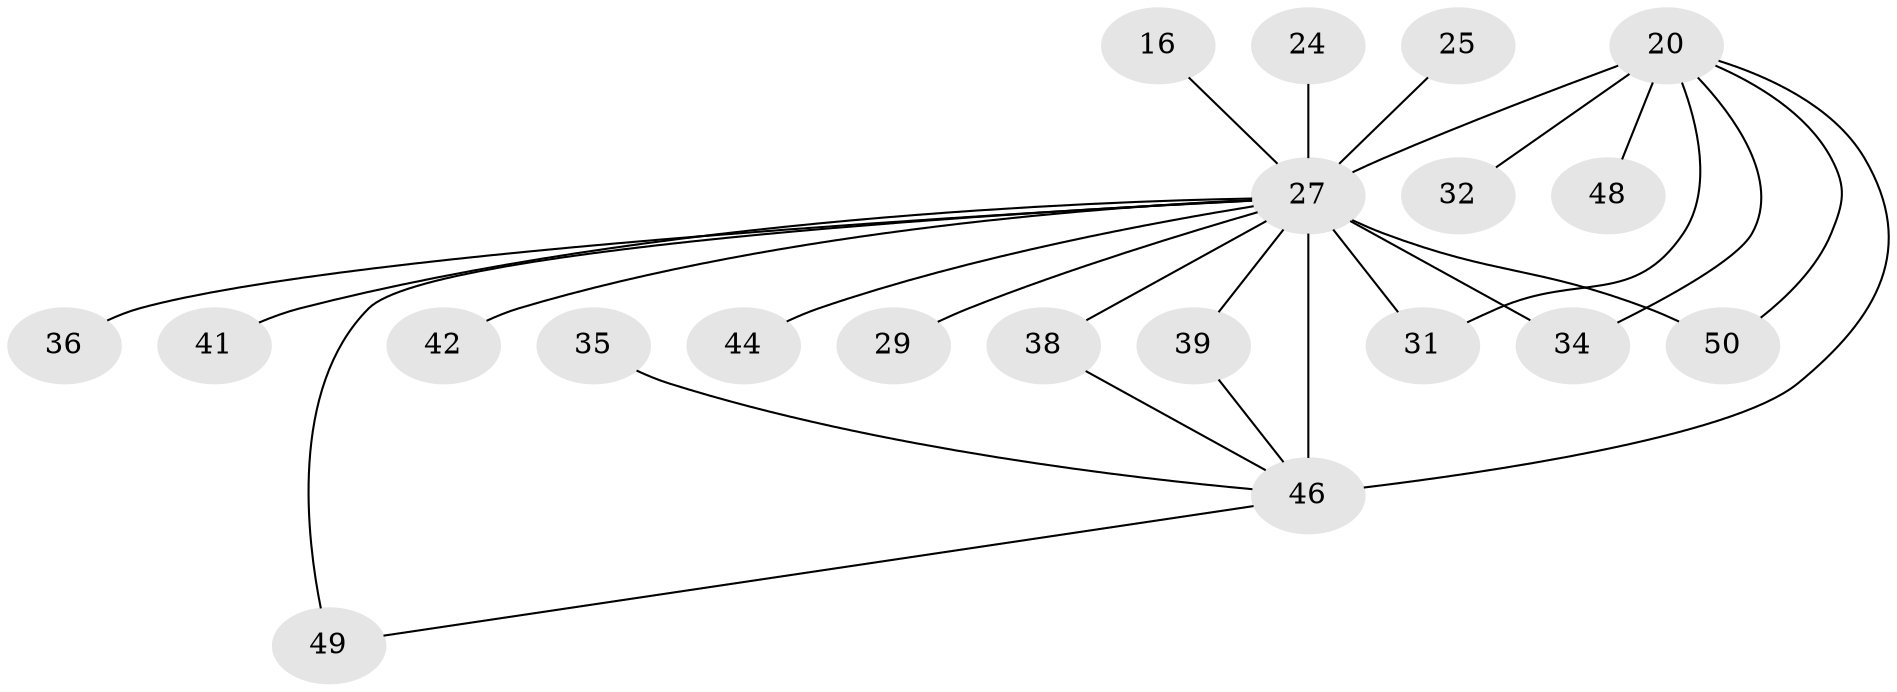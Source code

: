 // original degree distribution, {14: 0.04, 13: 0.04, 15: 0.02, 17: 0.02, 20: 0.02, 16: 0.02, 12: 0.02, 21: 0.02, 4: 0.06, 3: 0.18, 2: 0.56}
// Generated by graph-tools (version 1.1) at 2025/49/03/04/25 21:49:19]
// undirected, 20 vertices, 26 edges
graph export_dot {
graph [start="1"]
  node [color=gray90,style=filled];
  16;
  20 [super="+19+3"];
  24;
  25;
  27 [super="+18+14+17+23+26"];
  29;
  31;
  32;
  34;
  35;
  36;
  38;
  39 [super="+11+28"];
  41;
  42;
  44;
  46 [super="+45+43+33+9"];
  48;
  49 [super="+47"];
  50 [super="+12+21+40"];
  16 -- 27 [weight=2];
  20 -- 32 [weight=2];
  20 -- 34;
  20 -- 48 [weight=2];
  20 -- 50 [weight=2];
  20 -- 31;
  20 -- 46 [weight=10];
  20 -- 27 [weight=10];
  24 -- 27;
  25 -- 27 [weight=2];
  27 -- 46 [weight=25];
  27 -- 29 [weight=2];
  27 -- 31;
  27 -- 34;
  27 -- 36 [weight=2];
  27 -- 38;
  27 -- 39 [weight=2];
  27 -- 41 [weight=2];
  27 -- 42 [weight=2];
  27 -- 44 [weight=2];
  27 -- 49 [weight=3];
  27 -- 50 [weight=5];
  35 -- 46 [weight=2];
  38 -- 46;
  39 -- 46 [weight=2];
  46 -- 49;
}
